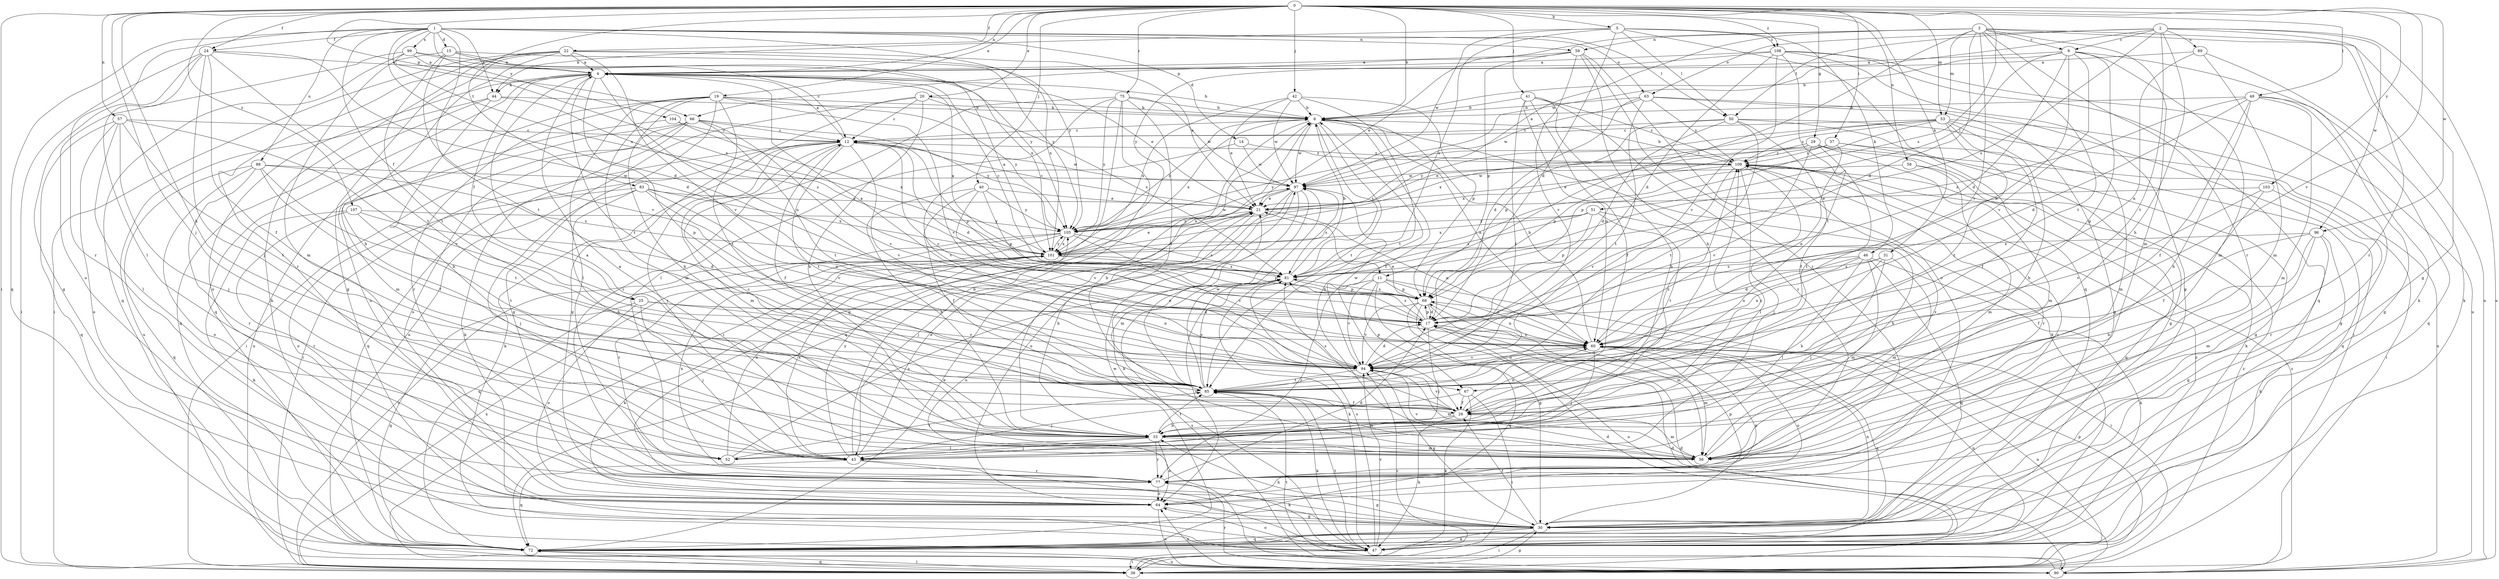 strict digraph  {
0;
1;
2;
3;
4;
5;
8;
9;
11;
12;
14;
15;
17;
19;
20;
21;
22;
24;
25;
26;
29;
30;
31;
33;
37;
38;
40;
41;
42;
43;
44;
46;
47;
48;
50;
51;
52;
53;
56;
57;
58;
59;
60;
63;
64;
66;
67;
68;
72;
75;
77;
81;
83;
85;
88;
89;
90;
94;
96;
97;
99;
101;
103;
104;
105;
107;
108;
109;
0 -> 4  [label=a];
0 -> 5  [label=b];
0 -> 8  [label=b];
0 -> 19  [label=e];
0 -> 20  [label=e];
0 -> 22  [label=f];
0 -> 24  [label=f];
0 -> 29  [label=g];
0 -> 31  [label=h];
0 -> 33  [label=h];
0 -> 37  [label=i];
0 -> 38  [label=i];
0 -> 40  [label=j];
0 -> 41  [label=j];
0 -> 42  [label=j];
0 -> 43  [label=j];
0 -> 48  [label=l];
0 -> 53  [label=m];
0 -> 57  [label=n];
0 -> 58  [label=n];
0 -> 66  [label=p];
0 -> 75  [label=r];
0 -> 81  [label=s];
0 -> 83  [label=t];
0 -> 94  [label=v];
0 -> 96  [label=w];
0 -> 103  [label=y];
0 -> 107  [label=z];
0 -> 108  [label=z];
1 -> 14  [label=d];
1 -> 15  [label=d];
1 -> 17  [label=d];
1 -> 24  [label=f];
1 -> 25  [label=f];
1 -> 44  [label=k];
1 -> 50  [label=l];
1 -> 59  [label=n];
1 -> 63  [label=o];
1 -> 72  [label=q];
1 -> 77  [label=r];
1 -> 85  [label=t];
1 -> 88  [label=u];
1 -> 99  [label=x];
1 -> 101  [label=x];
1 -> 104  [label=y];
1 -> 105  [label=y];
2 -> 9  [label=c];
2 -> 33  [label=h];
2 -> 50  [label=l];
2 -> 63  [label=o];
2 -> 77  [label=r];
2 -> 81  [label=s];
2 -> 85  [label=t];
2 -> 89  [label=u];
2 -> 90  [label=u];
2 -> 96  [label=w];
2 -> 97  [label=w];
3 -> 9  [label=c];
3 -> 11  [label=c];
3 -> 17  [label=d];
3 -> 21  [label=e];
3 -> 30  [label=g];
3 -> 53  [label=m];
3 -> 56  [label=m];
3 -> 59  [label=n];
3 -> 66  [label=p];
3 -> 77  [label=r];
3 -> 85  [label=t];
3 -> 90  [label=u];
3 -> 94  [label=v];
4 -> 8  [label=b];
4 -> 11  [label=c];
4 -> 21  [label=e];
4 -> 25  [label=f];
4 -> 44  [label=k];
4 -> 60  [label=n];
4 -> 64  [label=o];
4 -> 67  [label=p];
4 -> 72  [label=q];
4 -> 85  [label=t];
5 -> 17  [label=d];
5 -> 44  [label=k];
5 -> 46  [label=k];
5 -> 50  [label=l];
5 -> 72  [label=q];
5 -> 81  [label=s];
5 -> 97  [label=w];
5 -> 108  [label=z];
8 -> 12  [label=c];
8 -> 26  [label=f];
8 -> 47  [label=k];
8 -> 60  [label=n];
8 -> 72  [label=q];
8 -> 81  [label=s];
8 -> 85  [label=t];
8 -> 97  [label=w];
8 -> 101  [label=x];
9 -> 4  [label=a];
9 -> 8  [label=b];
9 -> 17  [label=d];
9 -> 47  [label=k];
9 -> 51  [label=l];
9 -> 56  [label=m];
9 -> 60  [label=n];
9 -> 67  [label=p];
9 -> 94  [label=v];
11 -> 30  [label=g];
11 -> 38  [label=i];
11 -> 60  [label=n];
11 -> 67  [label=p];
11 -> 68  [label=p];
11 -> 77  [label=r];
11 -> 94  [label=v];
12 -> 4  [label=a];
12 -> 17  [label=d];
12 -> 26  [label=f];
12 -> 38  [label=i];
12 -> 43  [label=j];
12 -> 47  [label=k];
12 -> 56  [label=m];
12 -> 68  [label=p];
12 -> 72  [label=q];
12 -> 85  [label=t];
12 -> 94  [label=v];
12 -> 97  [label=w];
12 -> 109  [label=z];
14 -> 94  [label=v];
14 -> 97  [label=w];
14 -> 109  [label=z];
15 -> 4  [label=a];
15 -> 56  [label=m];
15 -> 85  [label=t];
15 -> 94  [label=v];
15 -> 101  [label=x];
15 -> 105  [label=y];
17 -> 4  [label=a];
17 -> 21  [label=e];
17 -> 43  [label=j];
17 -> 60  [label=n];
17 -> 68  [label=p];
17 -> 81  [label=s];
19 -> 8  [label=b];
19 -> 30  [label=g];
19 -> 33  [label=h];
19 -> 52  [label=l];
19 -> 56  [label=m];
19 -> 64  [label=o];
19 -> 77  [label=r];
19 -> 85  [label=t];
19 -> 94  [label=v];
19 -> 105  [label=y];
20 -> 8  [label=b];
20 -> 12  [label=c];
20 -> 30  [label=g];
20 -> 33  [label=h];
20 -> 81  [label=s];
20 -> 90  [label=u];
21 -> 12  [label=c];
21 -> 33  [label=h];
21 -> 43  [label=j];
21 -> 60  [label=n];
21 -> 105  [label=y];
22 -> 4  [label=a];
22 -> 21  [label=e];
22 -> 30  [label=g];
22 -> 33  [label=h];
22 -> 38  [label=i];
22 -> 47  [label=k];
22 -> 77  [label=r];
22 -> 94  [label=v];
22 -> 101  [label=x];
24 -> 4  [label=a];
24 -> 17  [label=d];
24 -> 26  [label=f];
24 -> 30  [label=g];
24 -> 38  [label=i];
24 -> 43  [label=j];
24 -> 52  [label=l];
24 -> 85  [label=t];
25 -> 17  [label=d];
25 -> 43  [label=j];
25 -> 60  [label=n];
25 -> 64  [label=o];
25 -> 72  [label=q];
25 -> 94  [label=v];
26 -> 33  [label=h];
26 -> 47  [label=k];
26 -> 56  [label=m];
26 -> 60  [label=n];
26 -> 81  [label=s];
26 -> 94  [label=v];
26 -> 109  [label=z];
29 -> 38  [label=i];
29 -> 47  [label=k];
29 -> 56  [label=m];
29 -> 85  [label=t];
29 -> 94  [label=v];
29 -> 101  [label=x];
29 -> 105  [label=y];
29 -> 109  [label=z];
30 -> 26  [label=f];
30 -> 33  [label=h];
30 -> 38  [label=i];
30 -> 47  [label=k];
30 -> 60  [label=n];
30 -> 68  [label=p];
30 -> 72  [label=q];
31 -> 33  [label=h];
31 -> 43  [label=j];
31 -> 56  [label=m];
31 -> 60  [label=n];
31 -> 81  [label=s];
33 -> 4  [label=a];
33 -> 8  [label=b];
33 -> 12  [label=c];
33 -> 43  [label=j];
33 -> 52  [label=l];
33 -> 56  [label=m];
33 -> 64  [label=o];
33 -> 77  [label=r];
33 -> 85  [label=t];
33 -> 109  [label=z];
37 -> 21  [label=e];
37 -> 30  [label=g];
37 -> 60  [label=n];
37 -> 68  [label=p];
37 -> 72  [label=q];
37 -> 109  [label=z];
38 -> 17  [label=d];
38 -> 30  [label=g];
38 -> 60  [label=n];
38 -> 68  [label=p];
38 -> 72  [label=q];
38 -> 94  [label=v];
38 -> 101  [label=x];
38 -> 109  [label=z];
40 -> 21  [label=e];
40 -> 26  [label=f];
40 -> 33  [label=h];
40 -> 68  [label=p];
40 -> 94  [label=v];
40 -> 105  [label=y];
41 -> 8  [label=b];
41 -> 26  [label=f];
41 -> 33  [label=h];
41 -> 60  [label=n];
41 -> 77  [label=r];
41 -> 85  [label=t];
41 -> 109  [label=z];
42 -> 8  [label=b];
42 -> 21  [label=e];
42 -> 68  [label=p];
42 -> 85  [label=t];
42 -> 97  [label=w];
42 -> 101  [label=x];
43 -> 8  [label=b];
43 -> 21  [label=e];
43 -> 47  [label=k];
43 -> 72  [label=q];
43 -> 77  [label=r];
43 -> 101  [label=x];
43 -> 105  [label=y];
44 -> 8  [label=b];
44 -> 33  [label=h];
44 -> 72  [label=q];
44 -> 81  [label=s];
44 -> 90  [label=u];
46 -> 17  [label=d];
46 -> 47  [label=k];
46 -> 52  [label=l];
46 -> 56  [label=m];
46 -> 60  [label=n];
46 -> 72  [label=q];
46 -> 81  [label=s];
47 -> 17  [label=d];
47 -> 38  [label=i];
47 -> 60  [label=n];
47 -> 64  [label=o];
47 -> 81  [label=s];
47 -> 85  [label=t];
47 -> 94  [label=v];
47 -> 109  [label=z];
48 -> 8  [label=b];
48 -> 17  [label=d];
48 -> 26  [label=f];
48 -> 30  [label=g];
48 -> 33  [label=h];
48 -> 56  [label=m];
48 -> 72  [label=q];
48 -> 81  [label=s];
50 -> 12  [label=c];
50 -> 17  [label=d];
50 -> 26  [label=f];
50 -> 30  [label=g];
50 -> 68  [label=p];
50 -> 85  [label=t];
50 -> 90  [label=u];
51 -> 33  [label=h];
51 -> 68  [label=p];
51 -> 81  [label=s];
51 -> 85  [label=t];
51 -> 101  [label=x];
51 -> 105  [label=y];
52 -> 81  [label=s];
52 -> 85  [label=t];
52 -> 101  [label=x];
53 -> 12  [label=c];
53 -> 26  [label=f];
53 -> 30  [label=g];
53 -> 33  [label=h];
53 -> 56  [label=m];
53 -> 68  [label=p];
53 -> 85  [label=t];
53 -> 101  [label=x];
53 -> 105  [label=y];
53 -> 109  [label=z];
56 -> 4  [label=a];
56 -> 8  [label=b];
56 -> 94  [label=v];
56 -> 109  [label=z];
57 -> 12  [label=c];
57 -> 43  [label=j];
57 -> 52  [label=l];
57 -> 64  [label=o];
57 -> 72  [label=q];
57 -> 85  [label=t];
57 -> 94  [label=v];
58 -> 56  [label=m];
58 -> 72  [label=q];
58 -> 97  [label=w];
59 -> 4  [label=a];
59 -> 21  [label=e];
59 -> 33  [label=h];
59 -> 64  [label=o];
59 -> 68  [label=p];
59 -> 77  [label=r];
59 -> 94  [label=v];
60 -> 8  [label=b];
60 -> 12  [label=c];
60 -> 43  [label=j];
60 -> 56  [label=m];
60 -> 64  [label=o];
60 -> 72  [label=q];
60 -> 94  [label=v];
63 -> 8  [label=b];
63 -> 17  [label=d];
63 -> 30  [label=g];
63 -> 38  [label=i];
63 -> 85  [label=t];
63 -> 97  [label=w];
63 -> 109  [label=z];
64 -> 30  [label=g];
64 -> 60  [label=n];
64 -> 90  [label=u];
66 -> 12  [label=c];
66 -> 38  [label=i];
66 -> 47  [label=k];
66 -> 64  [label=o];
66 -> 85  [label=t];
66 -> 90  [label=u];
66 -> 94  [label=v];
66 -> 105  [label=y];
67 -> 26  [label=f];
67 -> 38  [label=i];
67 -> 43  [label=j];
67 -> 47  [label=k];
68 -> 17  [label=d];
68 -> 56  [label=m];
68 -> 60  [label=n];
68 -> 72  [label=q];
68 -> 81  [label=s];
68 -> 90  [label=u];
68 -> 94  [label=v];
72 -> 21  [label=e];
72 -> 38  [label=i];
72 -> 90  [label=u];
72 -> 97  [label=w];
75 -> 8  [label=b];
75 -> 30  [label=g];
75 -> 38  [label=i];
75 -> 52  [label=l];
75 -> 77  [label=r];
75 -> 85  [label=t];
75 -> 97  [label=w];
75 -> 105  [label=y];
77 -> 17  [label=d];
77 -> 30  [label=g];
77 -> 64  [label=o];
77 -> 101  [label=x];
81 -> 4  [label=a];
81 -> 8  [label=b];
81 -> 47  [label=k];
81 -> 64  [label=o];
81 -> 68  [label=p];
83 -> 21  [label=e];
83 -> 33  [label=h];
83 -> 43  [label=j];
83 -> 60  [label=n];
83 -> 64  [label=o];
83 -> 94  [label=v];
83 -> 101  [label=x];
85 -> 21  [label=e];
85 -> 26  [label=f];
85 -> 47  [label=k];
85 -> 56  [label=m];
85 -> 81  [label=s];
85 -> 97  [label=w];
88 -> 26  [label=f];
88 -> 64  [label=o];
88 -> 72  [label=q];
88 -> 77  [label=r];
88 -> 81  [label=s];
88 -> 85  [label=t];
88 -> 97  [label=w];
89 -> 4  [label=a];
89 -> 47  [label=k];
89 -> 56  [label=m];
89 -> 60  [label=n];
90 -> 17  [label=d];
90 -> 64  [label=o];
90 -> 77  [label=r];
90 -> 81  [label=s];
90 -> 85  [label=t];
90 -> 109  [label=z];
94 -> 17  [label=d];
94 -> 30  [label=g];
94 -> 56  [label=m];
94 -> 60  [label=n];
94 -> 85  [label=t];
94 -> 97  [label=w];
96 -> 26  [label=f];
96 -> 30  [label=g];
96 -> 33  [label=h];
96 -> 47  [label=k];
96 -> 56  [label=m];
96 -> 101  [label=x];
97 -> 21  [label=e];
97 -> 47  [label=k];
97 -> 56  [label=m];
97 -> 64  [label=o];
97 -> 81  [label=s];
97 -> 90  [label=u];
97 -> 101  [label=x];
99 -> 4  [label=a];
99 -> 12  [label=c];
99 -> 64  [label=o];
99 -> 72  [label=q];
99 -> 101  [label=x];
99 -> 105  [label=y];
101 -> 4  [label=a];
101 -> 21  [label=e];
101 -> 47  [label=k];
101 -> 68  [label=p];
101 -> 81  [label=s];
101 -> 105  [label=y];
103 -> 21  [label=e];
103 -> 26  [label=f];
103 -> 77  [label=r];
103 -> 94  [label=v];
104 -> 12  [label=c];
104 -> 56  [label=m];
104 -> 101  [label=x];
105 -> 8  [label=b];
105 -> 38  [label=i];
105 -> 72  [label=q];
105 -> 77  [label=r];
105 -> 81  [label=s];
105 -> 94  [label=v];
105 -> 97  [label=w];
105 -> 101  [label=x];
107 -> 17  [label=d];
107 -> 47  [label=k];
107 -> 77  [label=r];
107 -> 85  [label=t];
107 -> 105  [label=y];
108 -> 4  [label=a];
108 -> 17  [label=d];
108 -> 30  [label=g];
108 -> 72  [label=q];
108 -> 85  [label=t];
108 -> 90  [label=u];
108 -> 94  [label=v];
108 -> 105  [label=y];
109 -> 8  [label=b];
109 -> 21  [label=e];
109 -> 43  [label=j];
109 -> 52  [label=l];
109 -> 64  [label=o];
109 -> 77  [label=r];
109 -> 94  [label=v];
109 -> 97  [label=w];
}
